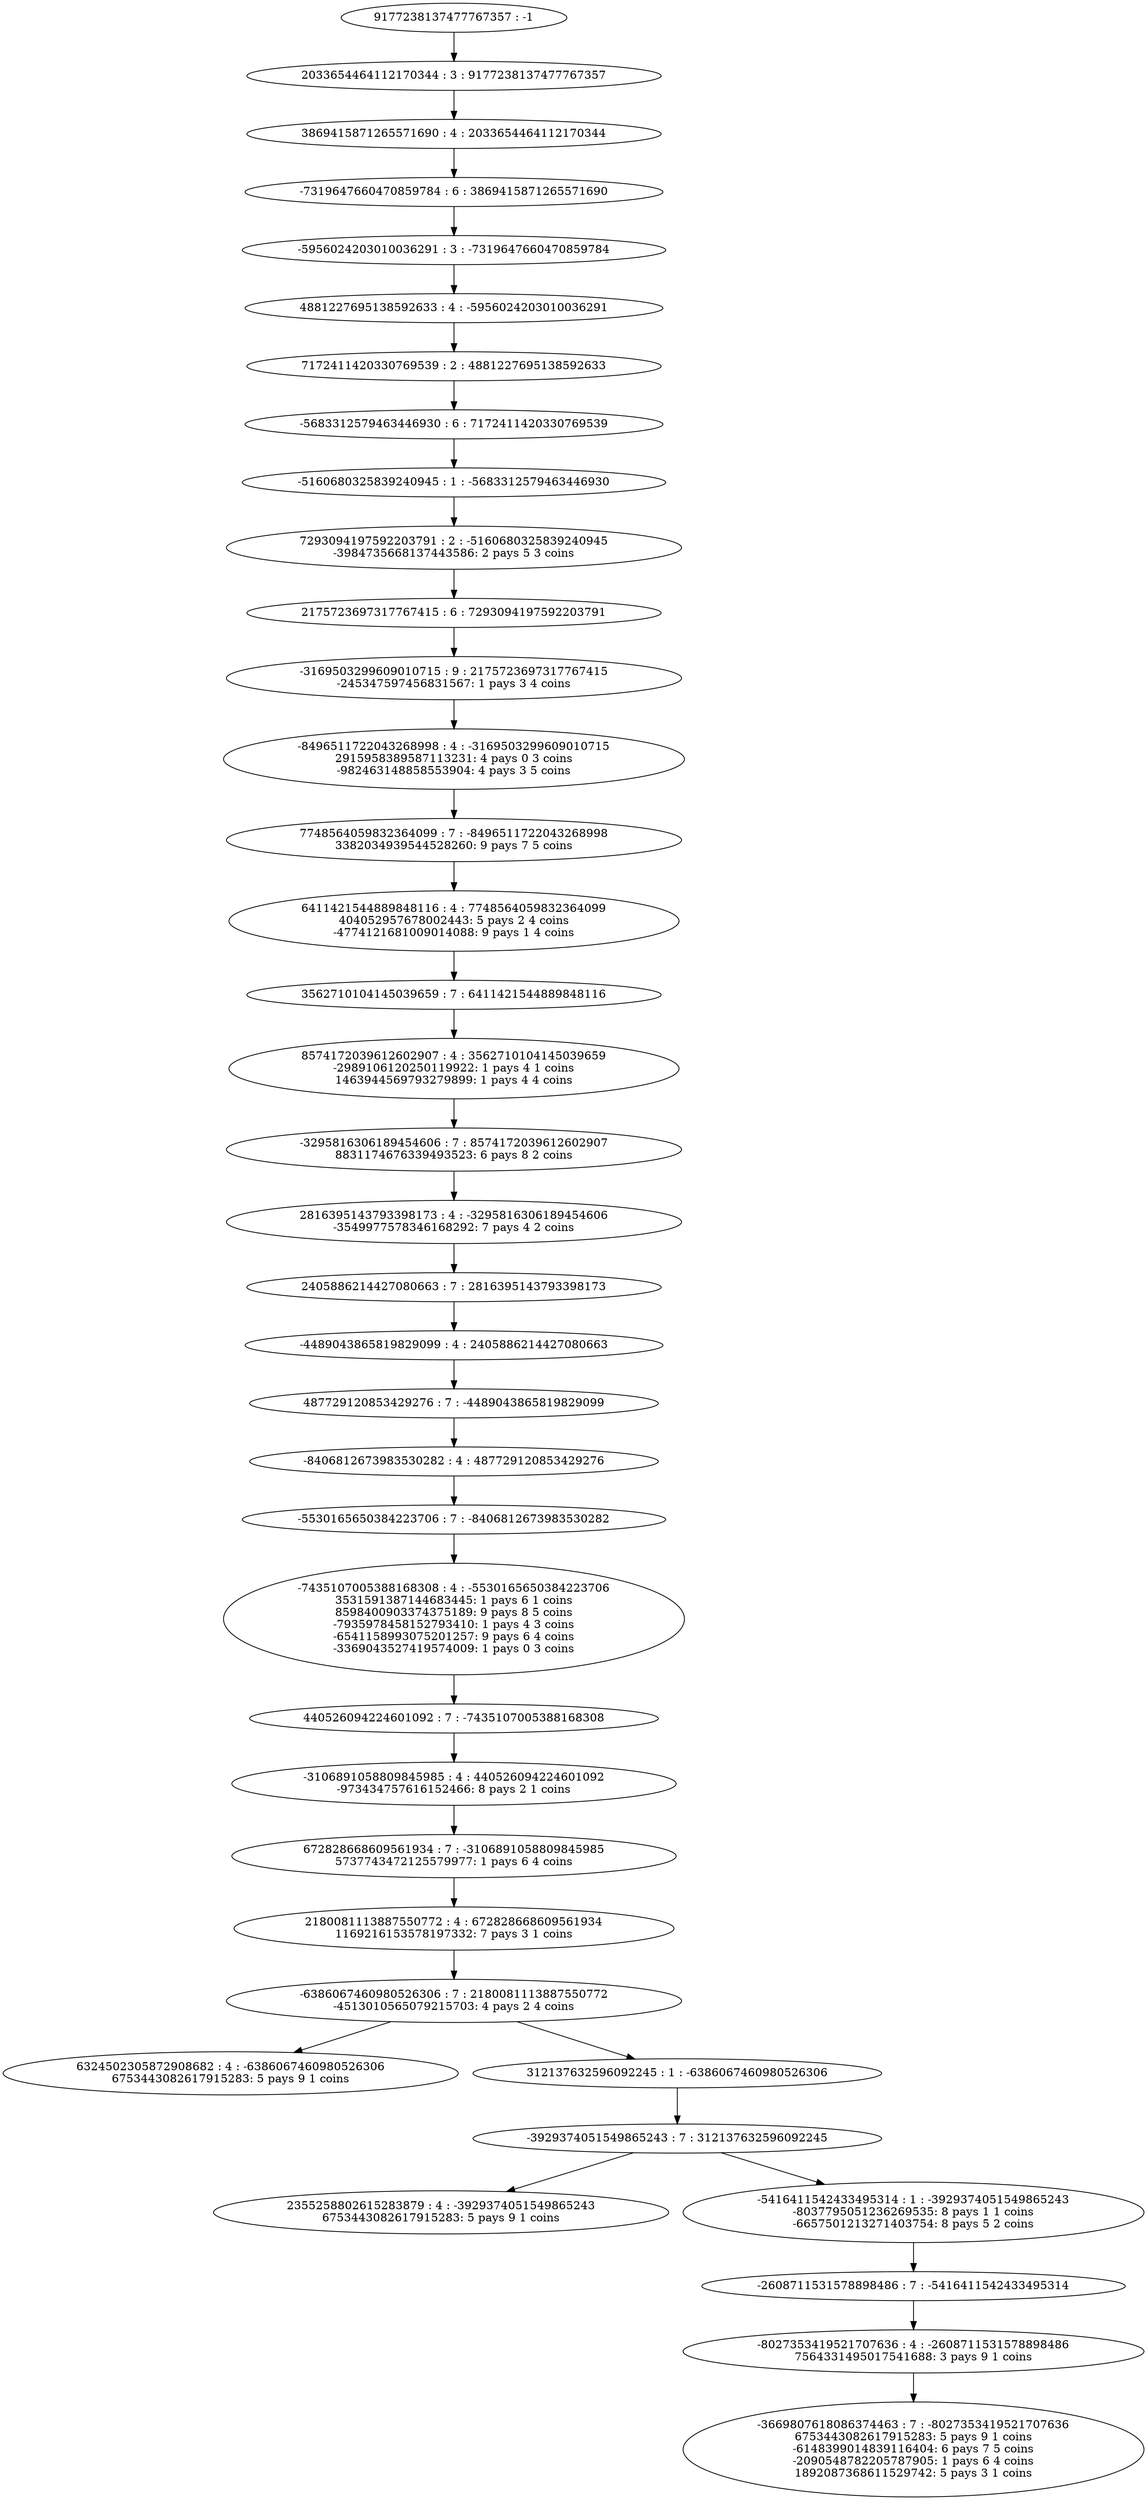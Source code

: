 digraph "plots_10_40.0_10.0_1000000.0_6000.0_2880000.0/tree_4_35.dot" {
	0 [label="9177238137477767357 : -1"]
	1 [label="2033654464112170344 : 3 : 9177238137477767357
"]
	2 [label="3869415871265571690 : 4 : 2033654464112170344
"]
	3 [label="-7319647660470859784 : 6 : 3869415871265571690
"]
	4 [label="-5956024203010036291 : 3 : -7319647660470859784
"]
	5 [label="4881227695138592633 : 4 : -5956024203010036291
"]
	6 [label="7172411420330769539 : 2 : 4881227695138592633
"]
	7 [label="-5683312579463446930 : 6 : 7172411420330769539
"]
	8 [label="-5160680325839240945 : 1 : -5683312579463446930
"]
	9 [label="7293094197592203791 : 2 : -5160680325839240945
-3984735668137443586: 2 pays 5 3 coins
"]
	10 [label="2175723697317767415 : 6 : 7293094197592203791
"]
	11 [label="-3169503299609010715 : 9 : 2175723697317767415
-245347597456831567: 1 pays 3 4 coins
"]
	12 [label="-8496511722043268998 : 4 : -3169503299609010715
2915958389587113231: 4 pays 0 3 coins
-982463148858553904: 4 pays 3 5 coins
"]
	13 [label="7748564059832364099 : 7 : -8496511722043268998
3382034939544528260: 9 pays 7 5 coins
"]
	14 [label="6411421544889848116 : 4 : 7748564059832364099
404052957678002443: 5 pays 2 4 coins
-4774121681009014088: 9 pays 1 4 coins
"]
	15 [label="3562710104145039659 : 7 : 6411421544889848116
"]
	16 [label="8574172039612602907 : 4 : 3562710104145039659
-2989106120250119922: 1 pays 4 1 coins
1463944569793279899: 1 pays 4 4 coins
"]
	17 [label="-3295816306189454606 : 7 : 8574172039612602907
8831174676339493523: 6 pays 8 2 coins
"]
	18 [label="2816395143793398173 : 4 : -3295816306189454606
-3549977578346168292: 7 pays 4 2 coins
"]
	19 [label="2405886214427080663 : 7 : 2816395143793398173
"]
	20 [label="-4489043865819829099 : 4 : 2405886214427080663
"]
	21 [label="487729120853429276 : 7 : -4489043865819829099
"]
	22 [label="-8406812673983530282 : 4 : 487729120853429276
"]
	23 [label="-5530165650384223706 : 7 : -8406812673983530282
"]
	24 [label="-7435107005388168308 : 4 : -5530165650384223706
3531591387144683445: 1 pays 6 1 coins
8598400903374375189: 9 pays 8 5 coins
-7935978458152793410: 1 pays 4 3 coins
-6541158993075201257: 9 pays 6 4 coins
-3369043527419574009: 1 pays 0 3 coins
"]
	25 [label="440526094224601092 : 7 : -7435107005388168308
"]
	26 [label="-3106891058809845985 : 4 : 440526094224601092
-973434757616152466: 8 pays 2 1 coins
"]
	27 [label="672828668609561934 : 7 : -3106891058809845985
5737743472125579977: 1 pays 6 4 coins
"]
	28 [label="2180081113887550772 : 4 : 672828668609561934
1169216153578197332: 7 pays 3 1 coins
"]
	29 [label="-6386067460980526306 : 7 : 2180081113887550772
-4513010565079215703: 4 pays 2 4 coins
"]
	30 [label="6324502305872908682 : 4 : -6386067460980526306
6753443082617915283: 5 pays 9 1 coins
"]
	31 [label="312137632596092245 : 1 : -6386067460980526306
"]
	32 [label="-3929374051549865243 : 7 : 312137632596092245
"]
	33 [label="2355258802615283879 : 4 : -3929374051549865243
6753443082617915283: 5 pays 9 1 coins
"]
	34 [label="-5416411542433495314 : 1 : -3929374051549865243
-8037795051236269535: 8 pays 1 1 coins
-6657501213271403754: 8 pays 5 2 coins
"]
	35 [label="-2608711531578898486 : 7 : -5416411542433495314
"]
	36 [label="-8027353419521707636 : 4 : -2608711531578898486
7564331495017541688: 3 pays 9 1 coins
"]
	37 [label="-3669807618086374463 : 7 : -8027353419521707636
6753443082617915283: 5 pays 9 1 coins
-6148399014839116404: 6 pays 7 5 coins
-2090548782205787905: 1 pays 6 4 coins
1892087368611529742: 5 pays 3 1 coins
"]
	0 -> 1
	1 -> 2
	2 -> 3
	3 -> 4
	4 -> 5
	5 -> 6
	6 -> 7
	7 -> 8
	8 -> 9
	9 -> 10
	10 -> 11
	11 -> 12
	12 -> 13
	13 -> 14
	14 -> 15
	15 -> 16
	16 -> 17
	17 -> 18
	18 -> 19
	19 -> 20
	20 -> 21
	21 -> 22
	22 -> 23
	23 -> 24
	24 -> 25
	25 -> 26
	26 -> 27
	27 -> 28
	28 -> 29
	29 -> 30
	29 -> 31
	31 -> 32
	32 -> 33
	32 -> 34
	34 -> 35
	35 -> 36
	36 -> 37
}
